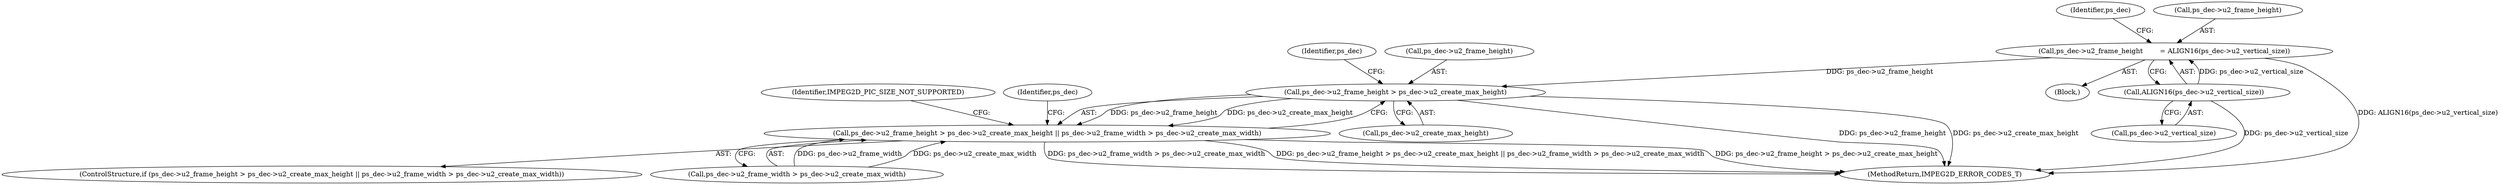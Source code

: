 digraph "0_Android_29a78a11844fc027fa44be7f8bd8dc1cf8bf89f6_0@pointer" {
"1000239" [label="(Call,ps_dec->u2_frame_height        = ALIGN16(ps_dec->u2_vertical_size))"];
"1000243" [label="(Call,ALIGN16(ps_dec->u2_vertical_size))"];
"1000268" [label="(Call,ps_dec->u2_frame_height > ps_dec->u2_create_max_height)"];
"1000267" [label="(Call,ps_dec->u2_frame_height > ps_dec->u2_create_max_height || ps_dec->u2_frame_width > ps_dec->u2_create_max_width)"];
"1000268" [label="(Call,ps_dec->u2_frame_height > ps_dec->u2_create_max_height)"];
"1000266" [label="(ControlStructure,if (ps_dec->u2_frame_height > ps_dec->u2_create_max_height || ps_dec->u2_frame_width > ps_dec->u2_create_max_width))"];
"1000249" [label="(Identifier,ps_dec)"];
"1000244" [label="(Call,ps_dec->u2_vertical_size)"];
"1000284" [label="(Identifier,IMPEG2D_PIC_SIZE_NOT_SUPPORTED)"];
"1000287" [label="(Identifier,ps_dec)"];
"1000239" [label="(Call,ps_dec->u2_frame_height        = ALIGN16(ps_dec->u2_vertical_size))"];
"1000272" [label="(Call,ps_dec->u2_create_max_height)"];
"1000277" [label="(Identifier,ps_dec)"];
"1000269" [label="(Call,ps_dec->u2_frame_height)"];
"1000240" [label="(Call,ps_dec->u2_frame_height)"];
"1000119" [label="(Block,)"];
"1000275" [label="(Call,ps_dec->u2_frame_width > ps_dec->u2_create_max_width)"];
"1000369" [label="(MethodReturn,IMPEG2D_ERROR_CODES_T)"];
"1000243" [label="(Call,ALIGN16(ps_dec->u2_vertical_size))"];
"1000267" [label="(Call,ps_dec->u2_frame_height > ps_dec->u2_create_max_height || ps_dec->u2_frame_width > ps_dec->u2_create_max_width)"];
"1000239" -> "1000119"  [label="AST: "];
"1000239" -> "1000243"  [label="CFG: "];
"1000240" -> "1000239"  [label="AST: "];
"1000243" -> "1000239"  [label="AST: "];
"1000249" -> "1000239"  [label="CFG: "];
"1000239" -> "1000369"  [label="DDG: ALIGN16(ps_dec->u2_vertical_size)"];
"1000243" -> "1000239"  [label="DDG: ps_dec->u2_vertical_size"];
"1000239" -> "1000268"  [label="DDG: ps_dec->u2_frame_height"];
"1000243" -> "1000244"  [label="CFG: "];
"1000244" -> "1000243"  [label="AST: "];
"1000243" -> "1000369"  [label="DDG: ps_dec->u2_vertical_size"];
"1000268" -> "1000267"  [label="AST: "];
"1000268" -> "1000272"  [label="CFG: "];
"1000269" -> "1000268"  [label="AST: "];
"1000272" -> "1000268"  [label="AST: "];
"1000277" -> "1000268"  [label="CFG: "];
"1000267" -> "1000268"  [label="CFG: "];
"1000268" -> "1000369"  [label="DDG: ps_dec->u2_frame_height"];
"1000268" -> "1000369"  [label="DDG: ps_dec->u2_create_max_height"];
"1000268" -> "1000267"  [label="DDG: ps_dec->u2_frame_height"];
"1000268" -> "1000267"  [label="DDG: ps_dec->u2_create_max_height"];
"1000267" -> "1000266"  [label="AST: "];
"1000267" -> "1000275"  [label="CFG: "];
"1000275" -> "1000267"  [label="AST: "];
"1000284" -> "1000267"  [label="CFG: "];
"1000287" -> "1000267"  [label="CFG: "];
"1000267" -> "1000369"  [label="DDG: ps_dec->u2_frame_width > ps_dec->u2_create_max_width"];
"1000267" -> "1000369"  [label="DDG: ps_dec->u2_frame_height > ps_dec->u2_create_max_height || ps_dec->u2_frame_width > ps_dec->u2_create_max_width"];
"1000267" -> "1000369"  [label="DDG: ps_dec->u2_frame_height > ps_dec->u2_create_max_height"];
"1000275" -> "1000267"  [label="DDG: ps_dec->u2_frame_width"];
"1000275" -> "1000267"  [label="DDG: ps_dec->u2_create_max_width"];
}
